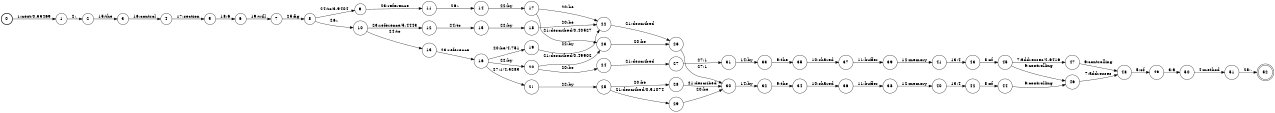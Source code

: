 digraph FST {
rankdir = LR;
size = "8.5,11";
label = "";
center = 1;
orientation = Portrait;
ranksep = "0.4";
nodesep = "0.25";
0 [label = "0", shape = circle, style = bold, fontsize = 14]
	0 -> 1 [label = "1:next/0.55469", fontsize = 14];
1 [label = "1", shape = circle, style = solid, fontsize = 14]
	1 -> 2 [label = "2:,", fontsize = 14];
2 [label = "2", shape = circle, style = solid, fontsize = 14]
	2 -> 3 [label = "15:the", fontsize = 14];
3 [label = "3", shape = circle, style = solid, fontsize = 14]
	3 -> 4 [label = "16:control", fontsize = 14];
4 [label = "4", shape = circle, style = solid, fontsize = 14]
	4 -> 5 [label = "17:section", fontsize = 14];
5 [label = "5", shape = circle, style = solid, fontsize = 14]
	5 -> 6 [label = "18:6", fontsize = 14];
6 [label = "6", shape = circle, style = solid, fontsize = 14]
	6 -> 7 [label = "19:will", fontsize = 14];
7 [label = "7", shape = circle, style = solid, fontsize = 14]
	7 -> 8 [label = "25:fig", fontsize = 14];
8 [label = "8", shape = circle, style = solid, fontsize = 14]
	8 -> 9 [label = "24:to/3.9404", fontsize = 14];
	8 -> 10 [label = "26:.", fontsize = 14];
9 [label = "9", shape = circle, style = solid, fontsize = 14]
	9 -> 11 [label = "23:reference", fontsize = 14];
10 [label = "10", shape = circle, style = solid, fontsize = 14]
	10 -> 12 [label = "23:reference/5.4443", fontsize = 14];
	10 -> 13 [label = "24:to", fontsize = 14];
11 [label = "11", shape = circle, style = solid, fontsize = 14]
	11 -> 14 [label = "26:.", fontsize = 14];
12 [label = "12", shape = circle, style = solid, fontsize = 14]
	12 -> 15 [label = "24:to", fontsize = 14];
13 [label = "13", shape = circle, style = solid, fontsize = 14]
	13 -> 16 [label = "23:reference", fontsize = 14];
14 [label = "14", shape = circle, style = solid, fontsize = 14]
	14 -> 17 [label = "22:by", fontsize = 14];
15 [label = "15", shape = circle, style = solid, fontsize = 14]
	15 -> 18 [label = "22:by", fontsize = 14];
16 [label = "16", shape = circle, style = solid, fontsize = 14]
	16 -> 19 [label = "20:be/4.751", fontsize = 14];
	16 -> 20 [label = "22:by", fontsize = 14];
	16 -> 21 [label = "27:1/4.5283", fontsize = 14];
17 [label = "17", shape = circle, style = solid, fontsize = 14]
	17 -> 22 [label = "20:be", fontsize = 14];
	17 -> 23 [label = "21:described/0.40527", fontsize = 14];
18 [label = "18", shape = circle, style = solid, fontsize = 14]
	18 -> 22 [label = "20:be", fontsize = 14];
19 [label = "19", shape = circle, style = solid, fontsize = 14]
	19 -> 22 [label = "22:by", fontsize = 14];
20 [label = "20", shape = circle, style = solid, fontsize = 14]
	20 -> 24 [label = "20:be", fontsize = 14];
	20 -> 23 [label = "21:described/0.49902", fontsize = 14];
21 [label = "21", shape = circle, style = solid, fontsize = 14]
	21 -> 25 [label = "22:by", fontsize = 14];
22 [label = "22", shape = circle, style = solid, fontsize = 14]
	22 -> 26 [label = "21:described", fontsize = 14];
23 [label = "23", shape = circle, style = solid, fontsize = 14]
	23 -> 26 [label = "20:be", fontsize = 14];
24 [label = "24", shape = circle, style = solid, fontsize = 14]
	24 -> 27 [label = "21:described", fontsize = 14];
25 [label = "25", shape = circle, style = solid, fontsize = 14]
	25 -> 28 [label = "20:be", fontsize = 14];
	25 -> 29 [label = "21:described/0.51074", fontsize = 14];
26 [label = "26", shape = circle, style = solid, fontsize = 14]
	26 -> 30 [label = "27:1", fontsize = 14];
27 [label = "27", shape = circle, style = solid, fontsize = 14]
	27 -> 31 [label = "27:1", fontsize = 14];
28 [label = "28", shape = circle, style = solid, fontsize = 14]
	28 -> 30 [label = "21:described", fontsize = 14];
29 [label = "29", shape = circle, style = solid, fontsize = 14]
	29 -> 30 [label = "20:be", fontsize = 14];
30 [label = "30", shape = circle, style = solid, fontsize = 14]
	30 -> 32 [label = "14:by", fontsize = 14];
31 [label = "31", shape = circle, style = solid, fontsize = 14]
	31 -> 33 [label = "14:by", fontsize = 14];
32 [label = "32", shape = circle, style = solid, fontsize = 14]
	32 -> 34 [label = "9:the", fontsize = 14];
33 [label = "33", shape = circle, style = solid, fontsize = 14]
	33 -> 35 [label = "9:the", fontsize = 14];
34 [label = "34", shape = circle, style = solid, fontsize = 14]
	34 -> 36 [label = "10:shared", fontsize = 14];
35 [label = "35", shape = circle, style = solid, fontsize = 14]
	35 -> 37 [label = "10:shared", fontsize = 14];
36 [label = "36", shape = circle, style = solid, fontsize = 14]
	36 -> 38 [label = "11:buffer", fontsize = 14];
37 [label = "37", shape = circle, style = solid, fontsize = 14]
	37 -> 39 [label = "11:buffer", fontsize = 14];
38 [label = "38", shape = circle, style = solid, fontsize = 14]
	38 -> 40 [label = "12:memory", fontsize = 14];
39 [label = "39", shape = circle, style = solid, fontsize = 14]
	39 -> 41 [label = "12:memory", fontsize = 14];
40 [label = "40", shape = circle, style = solid, fontsize = 14]
	40 -> 42 [label = "13:4", fontsize = 14];
41 [label = "41", shape = circle, style = solid, fontsize = 14]
	41 -> 43 [label = "13:4", fontsize = 14];
42 [label = "42", shape = circle, style = solid, fontsize = 14]
	42 -> 44 [label = "8:of", fontsize = 14];
43 [label = "43", shape = circle, style = solid, fontsize = 14]
	43 -> 45 [label = "8:of", fontsize = 14];
44 [label = "44", shape = circle, style = solid, fontsize = 14]
	44 -> 46 [label = "6:controlling", fontsize = 14];
45 [label = "45", shape = circle, style = solid, fontsize = 14]
	45 -> 46 [label = "6:controlling", fontsize = 14];
	45 -> 47 [label = "7:addresses/2.6416", fontsize = 14];
46 [label = "46", shape = circle, style = solid, fontsize = 14]
	46 -> 48 [label = "7:addresses", fontsize = 14];
47 [label = "47", shape = circle, style = solid, fontsize = 14]
	47 -> 48 [label = "6:controlling", fontsize = 14];
48 [label = "48", shape = circle, style = solid, fontsize = 14]
	48 -> 49 [label = "5:of", fontsize = 14];
49 [label = "49", shape = circle, style = solid, fontsize = 14]
	49 -> 50 [label = "3:a", fontsize = 14];
50 [label = "50", shape = circle, style = solid, fontsize = 14]
	50 -> 51 [label = "4:method", fontsize = 14];
51 [label = "51", shape = circle, style = solid, fontsize = 14]
	51 -> 52 [label = "28:.", fontsize = 14];
52 [label = "52", shape = doublecircle, style = solid, fontsize = 14]
}
